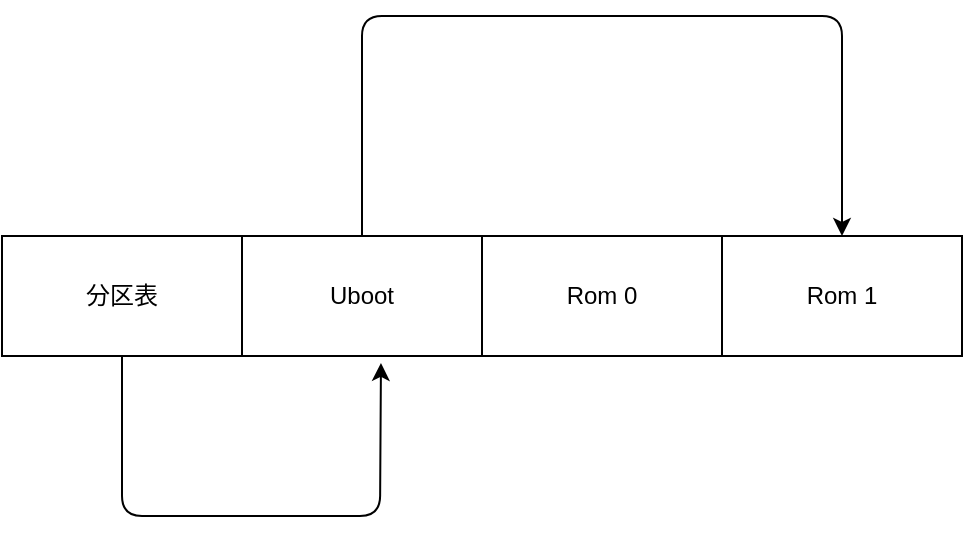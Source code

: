 <mxfile>
    <diagram id="VMCkSFgetu1Fb8P08tVg" name="Page-1">
        <mxGraphModel dx="911" dy="800" grid="0" gridSize="10" guides="1" tooltips="1" connect="1" arrows="1" fold="1" page="1" pageScale="1" pageWidth="850" pageHeight="1100" math="0" shadow="0">
            <root>
                <mxCell id="0"/>
                <mxCell id="1" parent="0"/>
                <mxCell id="7" style="edgeStyle=none;html=1;entryX=0.579;entryY=1.058;entryDx=0;entryDy=0;entryPerimeter=0;" edge="1" parent="1" source="2" target="3">
                    <mxGeometry relative="1" as="geometry">
                        <Array as="points">
                            <mxPoint x="150" y="410"/>
                            <mxPoint x="200" y="410"/>
                            <mxPoint x="279" y="410"/>
                        </Array>
                    </mxGeometry>
                </mxCell>
                <mxCell id="2" value="分区表" style="rounded=0;whiteSpace=wrap;html=1;" vertex="1" parent="1">
                    <mxGeometry x="90" y="270" width="120" height="60" as="geometry"/>
                </mxCell>
                <mxCell id="8" style="edgeStyle=none;html=1;exitX=0.5;exitY=0;exitDx=0;exitDy=0;entryX=0.5;entryY=0;entryDx=0;entryDy=0;" edge="1" parent="1" source="3" target="5">
                    <mxGeometry relative="1" as="geometry">
                        <mxPoint x="330" y="150" as="targetPoint"/>
                        <Array as="points">
                            <mxPoint x="270" y="160"/>
                            <mxPoint x="510" y="160"/>
                        </Array>
                    </mxGeometry>
                </mxCell>
                <mxCell id="3" value="Uboot" style="rounded=0;whiteSpace=wrap;html=1;" vertex="1" parent="1">
                    <mxGeometry x="210" y="270" width="120" height="60" as="geometry"/>
                </mxCell>
                <mxCell id="4" value="Rom 0" style="rounded=0;whiteSpace=wrap;html=1;" vertex="1" parent="1">
                    <mxGeometry x="330" y="270" width="120" height="60" as="geometry"/>
                </mxCell>
                <mxCell id="5" value="Rom 1" style="rounded=0;whiteSpace=wrap;html=1;" vertex="1" parent="1">
                    <mxGeometry x="450" y="270" width="120" height="60" as="geometry"/>
                </mxCell>
            </root>
        </mxGraphModel>
    </diagram>
</mxfile>